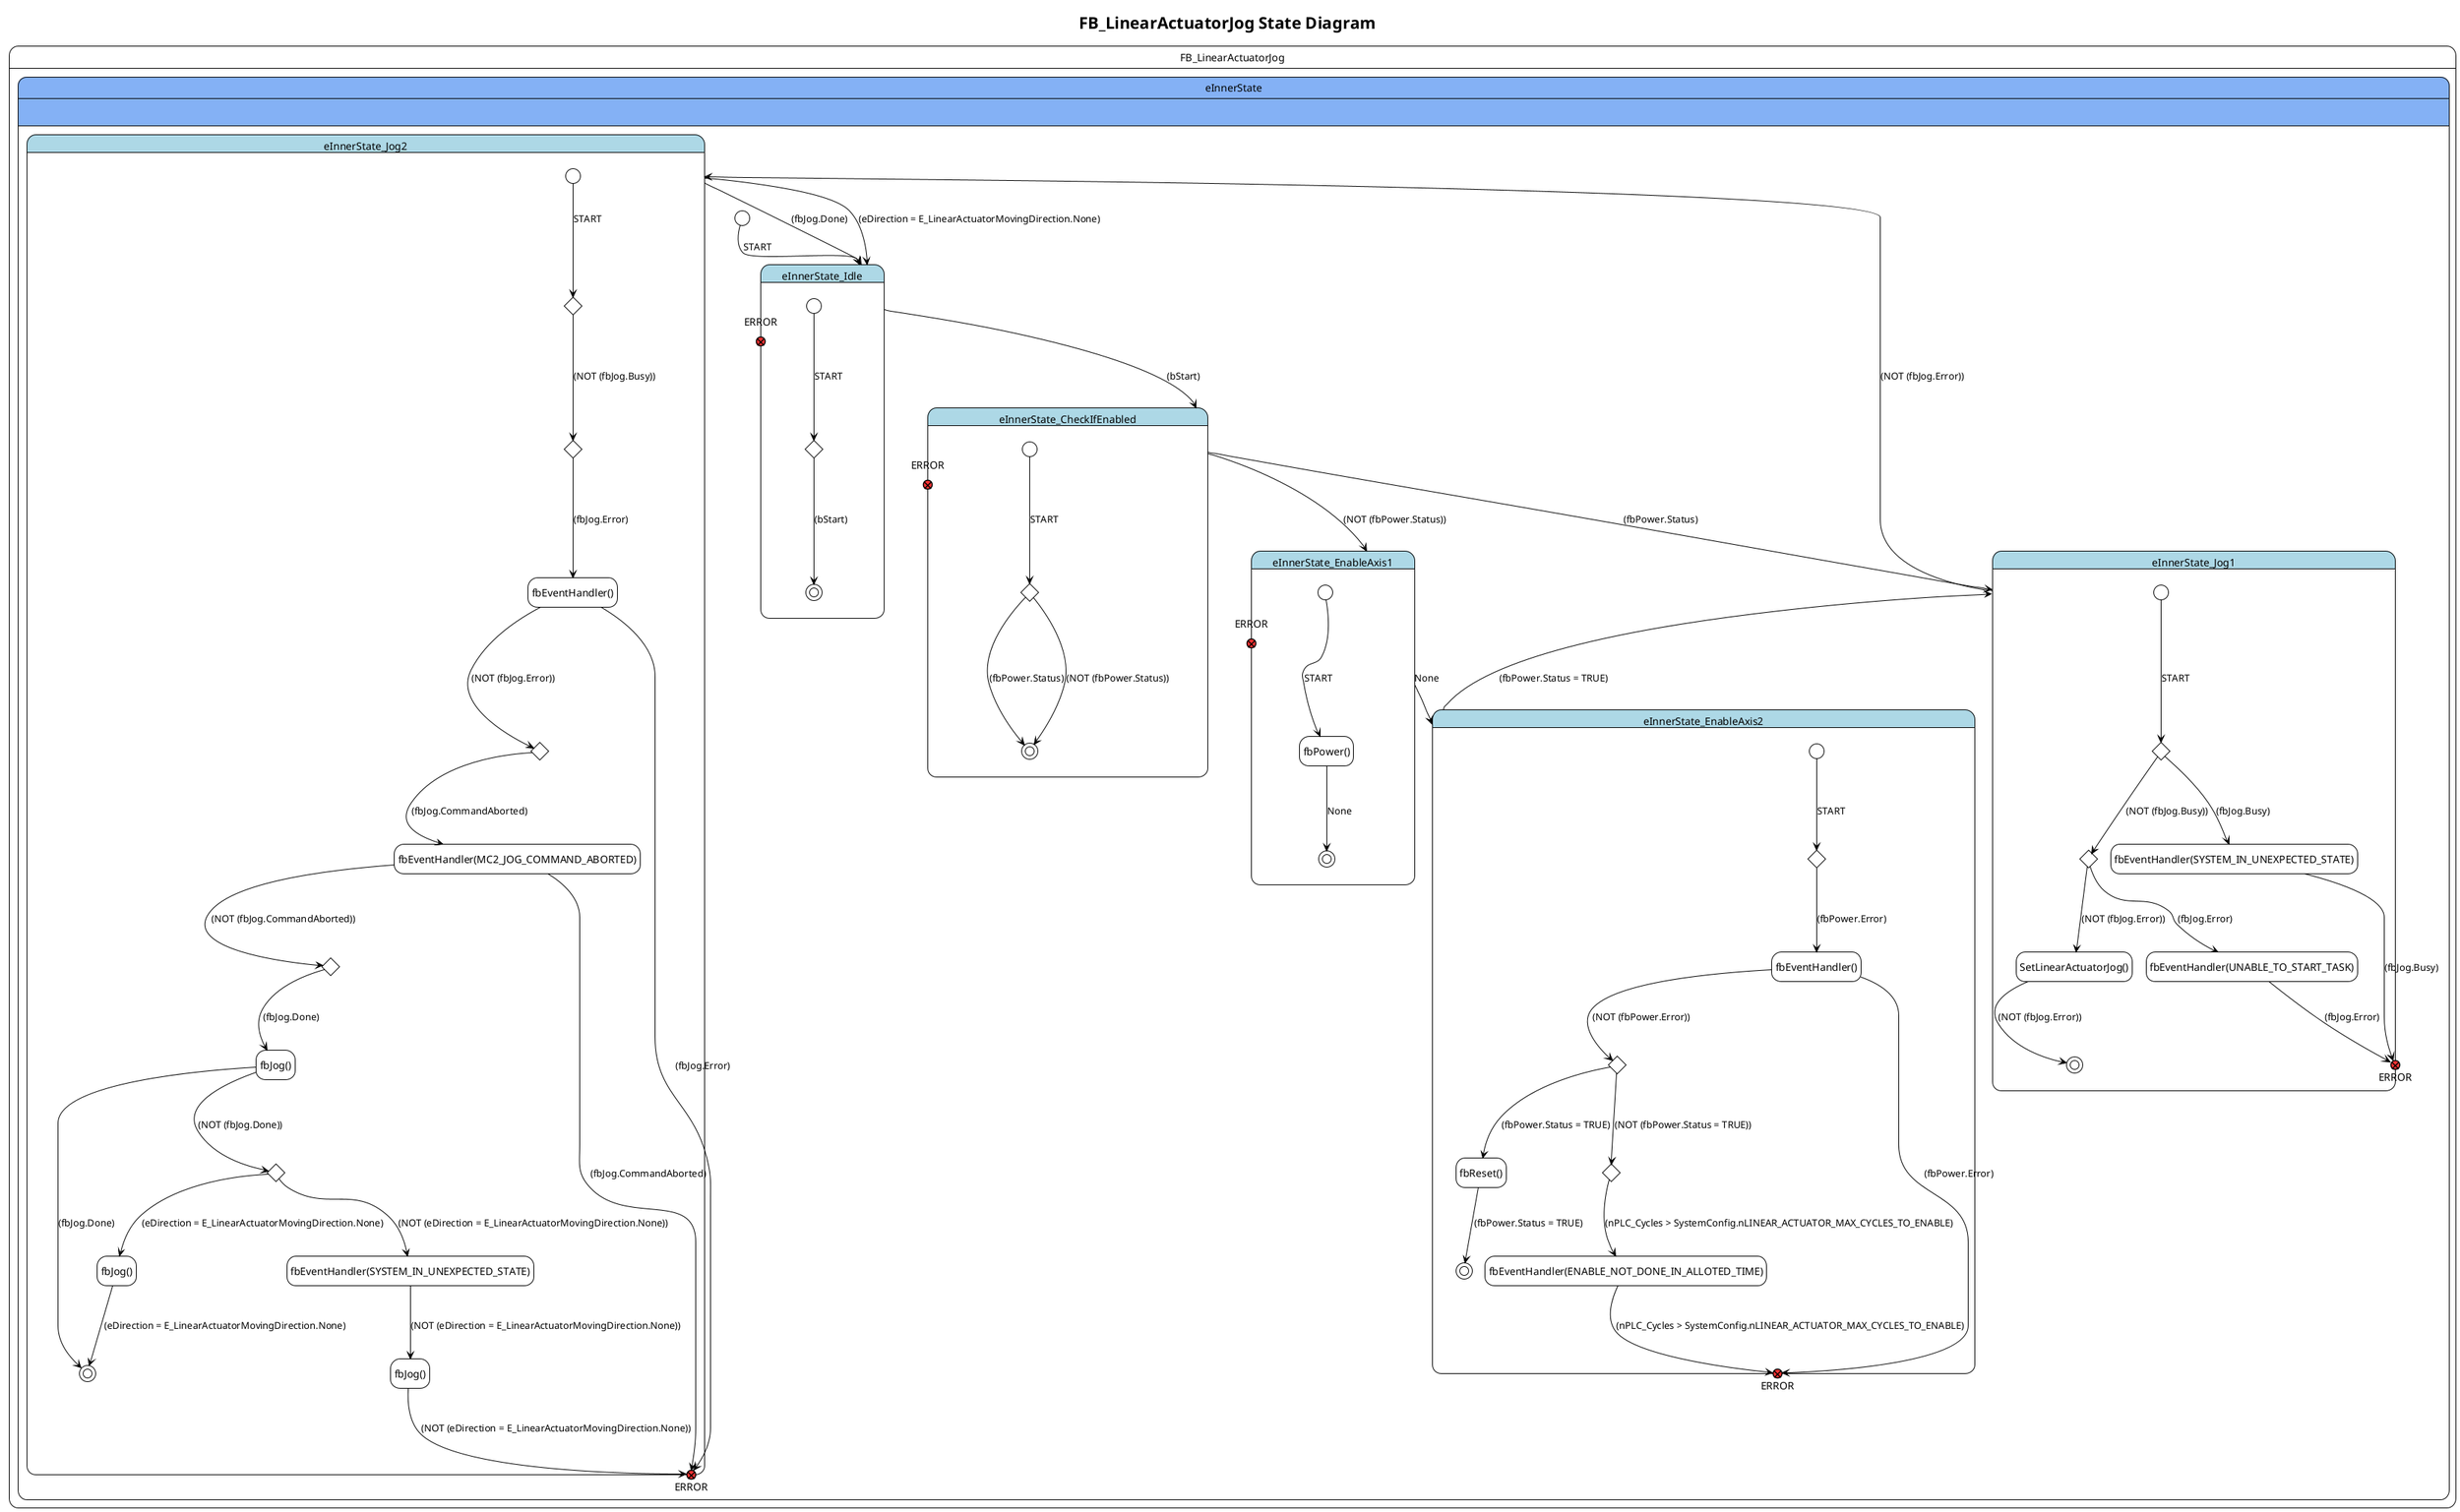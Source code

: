 @startuml State Diagram

!theme plain
'skin rose
'left to right direction
hide empty description
'!theme reddress-lightgreen
title FB_LinearActuatorJog State Diagram



state FB_LinearActuatorJog{

state eInnerState #84b1f5 {
	[*] --> eInnerState_Idle : START
	state eInnerState_Idle #lightblue {
state "ERROR" as eInnerState_Idle_ERROR <<exitPoint>> #ff3333
	state eInnerState_Idle_Node_0 <<choice>>
	[*] ---> eInnerState_Idle_Node_0 : START
	eInnerState_Idle_Node_0 ---> [*] : (bStart)
	}
	state eInnerState_CheckIfEnabled #lightblue {
state "ERROR" as eInnerState_CheckIfEnabled_ERROR <<exitPoint>> #ff3333
	state eInnerState_CheckIfEnabled_Node_0 <<choice>>
	[*] ---> eInnerState_CheckIfEnabled_Node_0 : START
	eInnerState_CheckIfEnabled_Node_0 ---> [*] : (fbPower.Status)
	eInnerState_CheckIfEnabled_Node_0 ---> [*] : (NOT (fbPower.Status))
	}
	state eInnerState_EnableAxis1 #lightblue {
state "ERROR" as eInnerState_EnableAxis1_ERROR <<exitPoint>> #ff3333
	state "fbPower()" as eInnerState_EnableAxis1_Node_0 
	[*] ---> eInnerState_EnableAxis1_Node_0 : START
	eInnerState_EnableAxis1_Node_0 ---> [*] : None
	}
	state eInnerState_EnableAxis2 #lightblue {
state "ERROR" as eInnerState_EnableAxis2_ERROR <<exitPoint>> #ff3333
	state eInnerState_EnableAxis2_Node_0 <<choice>>
	[*] ---> eInnerState_EnableAxis2_Node_0 : START
	state "fbEventHandler()" as eInnerState_EnableAxis2_Node_1 
	state eInnerState_EnableAxis2_Node_2 <<choice>>
	state "fbReset()" as eInnerState_EnableAxis2_Node_3 
	eInnerState_EnableAxis2_Node_3 ---> [*] : (fbPower.Status = TRUE)
		state eInnerState_EnableAxis2_Node_4 <<choice>>
		state "fbEventHandler(ENABLE_NOT_DONE_IN_ALLOTED_TIME)" as eInnerState_EnableAxis2_Node_5 
	}
	state eInnerState_Jog1 #lightblue {
state "ERROR" as eInnerState_Jog1_ERROR <<exitPoint>> #ff3333
	state eInnerState_Jog1_Node_0 <<choice>>
	[*] ---> eInnerState_Jog1_Node_0 : START
	state "fbEventHandler(SYSTEM_IN_UNEXPECTED_STATE)" as eInnerState_Jog1_Node_1 
		state eInnerState_Jog1_Node_2 <<choice>>
		state "fbEventHandler(UNABLE_TO_START_TASK)" as eInnerState_Jog1_Node_3 
		state "SetLinearActuatorJog()" as eInnerState_Jog1_Node_4 
	eInnerState_Jog1_Node_4 ---> [*] : (NOT (fbJog.Error))
	}
	state eInnerState_Jog2 #lightblue {
state "ERROR" as eInnerState_Jog2_ERROR <<exitPoint>> #ff3333
	state eInnerState_Jog2_Node_0 <<choice>>
	[*] ---> eInnerState_Jog2_Node_0 : START
		state eInnerState_Jog2_Node_1 <<choice>>
		state "fbEventHandler()" as eInnerState_Jog2_Node_2 
		state eInnerState_Jog2_Node_3 <<choice>>
		state "fbEventHandler(MC2_JOG_COMMAND_ABORTED)" as eInnerState_Jog2_Node_4 
		state eInnerState_Jog2_Node_5 <<choice>>
		state "fbJog()" as eInnerState_Jog2_Node_6 
	eInnerState_Jog2_Node_6 ---> [*] : (fbJog.Done)
		state eInnerState_Jog2_Node_7 <<choice>>
		state "fbJog()" as eInnerState_Jog2_Node_8 
	eInnerState_Jog2_Node_8 ---> [*] : (eDirection = E_LinearActuatorMovingDirection.None)
		state "fbEventHandler(SYSTEM_IN_UNEXPECTED_STATE)" as eInnerState_Jog2_Node_9 
		state "fbJog()" as eInnerState_Jog2_Node_10 
	}
	}
	eInnerState_Idle ---> eInnerState_CheckIfEnabled : (bStart)
	eInnerState_CheckIfEnabled ---> eInnerState_Jog1 : (fbPower.Status)
	eInnerState_CheckIfEnabled ---> eInnerState_EnableAxis1 : (NOT (fbPower.Status))
	eInnerState_EnableAxis1 ---> eInnerState_EnableAxis2 : None
	eInnerState_EnableAxis2_Node_0 ---> eInnerState_EnableAxis2_Node_1 : (fbPower.Error)
	eInnerState_EnableAxis2_Node_1 ---> eInnerState_EnableAxis2_ERROR : (fbPower.Error)
	eInnerState_EnableAxis2_Node_1 ---> eInnerState_EnableAxis2_Node_2 : (NOT (fbPower.Error))
	eInnerState_EnableAxis2_Node_2 ---> eInnerState_EnableAxis2_Node_3 : (fbPower.Status = TRUE)
	eInnerState_EnableAxis2 ---> eInnerState_Jog1 : (fbPower.Status = TRUE)
	eInnerState_EnableAxis2_Node_2 ---> eInnerState_EnableAxis2_Node_4 : (NOT (fbPower.Status = TRUE))
	eInnerState_EnableAxis2_Node_4 ---> eInnerState_EnableAxis2_Node_5 : (nPLC_Cycles > SystemConfig.nLINEAR_ACTUATOR_MAX_CYCLES_TO_ENABLE)
	eInnerState_EnableAxis2_Node_5 ---> eInnerState_EnableAxis2_ERROR : (nPLC_Cycles > SystemConfig.nLINEAR_ACTUATOR_MAX_CYCLES_TO_ENABLE)
	eInnerState_Jog1_Node_0 ---> eInnerState_Jog1_Node_1 : (fbJog.Busy)
	eInnerState_Jog1_Node_1 ---> eInnerState_Jog1_ERROR : (fbJog.Busy)
	eInnerState_Jog1_Node_0 ---> eInnerState_Jog1_Node_2 : (NOT (fbJog.Busy))
	eInnerState_Jog1_Node_2 ---> eInnerState_Jog1_Node_3 : (fbJog.Error)
	eInnerState_Jog1_Node_3 ---> eInnerState_Jog1_ERROR : (fbJog.Error)
	eInnerState_Jog1_Node_2 ---> eInnerState_Jog1_Node_4 : (NOT (fbJog.Error))
	eInnerState_Jog1 ---> eInnerState_Jog2 : (NOT (fbJog.Error))
	eInnerState_Jog2_Node_0 ---> eInnerState_Jog2_Node_1 : (NOT (fbJog.Busy))
	eInnerState_Jog2_Node_1 ---> eInnerState_Jog2_Node_2 : (fbJog.Error)
	eInnerState_Jog2_Node_2 ---> eInnerState_Jog2_ERROR : (fbJog.Error)
	eInnerState_Jog2_Node_2 ---> eInnerState_Jog2_Node_3 : (NOT (fbJog.Error))
	eInnerState_Jog2_Node_3 ---> eInnerState_Jog2_Node_4 : (fbJog.CommandAborted)
	eInnerState_Jog2_Node_4 ---> eInnerState_Jog2_ERROR : (fbJog.CommandAborted)
	eInnerState_Jog2_Node_4 ---> eInnerState_Jog2_Node_5 : (NOT (fbJog.CommandAborted))
	eInnerState_Jog2_Node_5 ---> eInnerState_Jog2_Node_6 : (fbJog.Done)
	eInnerState_Jog2 ---> eInnerState_Idle : (fbJog.Done)
	eInnerState_Jog2_Node_6 ---> eInnerState_Jog2_Node_7 : (NOT (fbJog.Done))
	eInnerState_Jog2_Node_7 ---> eInnerState_Jog2_Node_8 : (eDirection = E_LinearActuatorMovingDirection.None)
	eInnerState_Jog2 ---> eInnerState_Idle : (eDirection = E_LinearActuatorMovingDirection.None)
	eInnerState_Jog2_Node_7 ---> eInnerState_Jog2_Node_9 : (NOT (eDirection = E_LinearActuatorMovingDirection.None))
	eInnerState_Jog2_Node_9 ---> eInnerState_Jog2_Node_10 : (NOT (eDirection = E_LinearActuatorMovingDirection.None))
	eInnerState_Jog2_Node_10 ---> eInnerState_Jog2_ERROR : (NOT (eDirection = E_LinearActuatorMovingDirection.None))
eInnerState : 
eInnerState : 


}

@enduml
